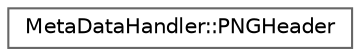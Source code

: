 digraph "Graphical Class Hierarchy"
{
 // LATEX_PDF_SIZE
  bgcolor="transparent";
  edge [fontname=Helvetica,fontsize=10,labelfontname=Helvetica,labelfontsize=10];
  node [fontname=Helvetica,fontsize=10,shape=box,height=0.2,width=0.4];
  rankdir="LR";
  Node0 [id="Node000000",label="MetaDataHandler::PNGHeader",height=0.2,width=0.4,color="grey40", fillcolor="white", style="filled",URL="$struct_meta_data_handler_1_1_p_n_g_header.html",tooltip=" "];
}

